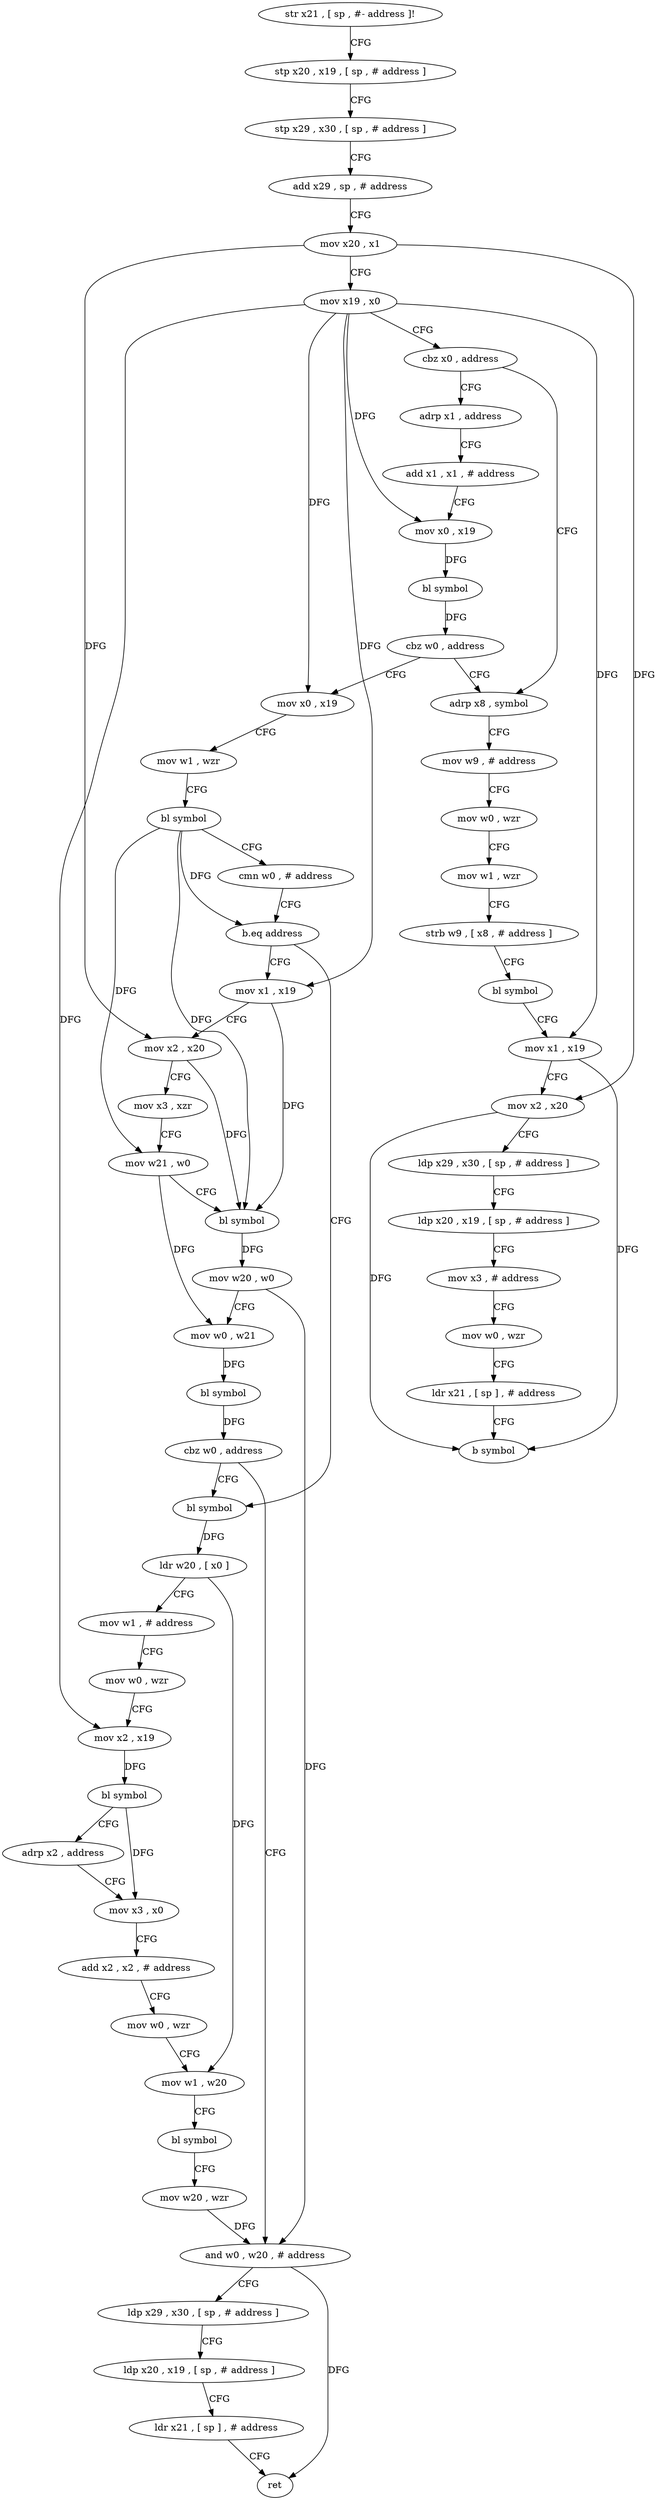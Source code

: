 digraph "func" {
"4204508" [label = "str x21 , [ sp , #- address ]!" ]
"4204512" [label = "stp x20 , x19 , [ sp , # address ]" ]
"4204516" [label = "stp x29 , x30 , [ sp , # address ]" ]
"4204520" [label = "add x29 , sp , # address" ]
"4204524" [label = "mov x20 , x1" ]
"4204528" [label = "mov x19 , x0" ]
"4204532" [label = "cbz x0 , address" ]
"4204684" [label = "adrp x8 , symbol" ]
"4204536" [label = "adrp x1 , address" ]
"4204688" [label = "mov w9 , # address" ]
"4204692" [label = "mov w0 , wzr" ]
"4204696" [label = "mov w1 , wzr" ]
"4204700" [label = "strb w9 , [ x8 , # address ]" ]
"4204704" [label = "bl symbol" ]
"4204708" [label = "mov x1 , x19" ]
"4204712" [label = "mov x2 , x20" ]
"4204716" [label = "ldp x29 , x30 , [ sp , # address ]" ]
"4204720" [label = "ldp x20 , x19 , [ sp , # address ]" ]
"4204724" [label = "mov x3 , # address" ]
"4204728" [label = "mov w0 , wzr" ]
"4204732" [label = "ldr x21 , [ sp ] , # address" ]
"4204736" [label = "b symbol" ]
"4204540" [label = "add x1 , x1 , # address" ]
"4204544" [label = "mov x0 , x19" ]
"4204548" [label = "bl symbol" ]
"4204552" [label = "cbz w0 , address" ]
"4204556" [label = "mov x0 , x19" ]
"4204560" [label = "mov w1 , wzr" ]
"4204564" [label = "bl symbol" ]
"4204568" [label = "cmn w0 , # address" ]
"4204572" [label = "b.eq address" ]
"4204612" [label = "bl symbol" ]
"4204576" [label = "mov x1 , x19" ]
"4204616" [label = "ldr w20 , [ x0 ]" ]
"4204620" [label = "mov w1 , # address" ]
"4204624" [label = "mov w0 , wzr" ]
"4204628" [label = "mov x2 , x19" ]
"4204632" [label = "bl symbol" ]
"4204636" [label = "adrp x2 , address" ]
"4204640" [label = "mov x3 , x0" ]
"4204644" [label = "add x2 , x2 , # address" ]
"4204648" [label = "mov w0 , wzr" ]
"4204652" [label = "mov w1 , w20" ]
"4204656" [label = "bl symbol" ]
"4204660" [label = "mov w20 , wzr" ]
"4204664" [label = "and w0 , w20 , # address" ]
"4204580" [label = "mov x2 , x20" ]
"4204584" [label = "mov x3 , xzr" ]
"4204588" [label = "mov w21 , w0" ]
"4204592" [label = "bl symbol" ]
"4204596" [label = "mov w20 , w0" ]
"4204600" [label = "mov w0 , w21" ]
"4204604" [label = "bl symbol" ]
"4204608" [label = "cbz w0 , address" ]
"4204668" [label = "ldp x29 , x30 , [ sp , # address ]" ]
"4204672" [label = "ldp x20 , x19 , [ sp , # address ]" ]
"4204676" [label = "ldr x21 , [ sp ] , # address" ]
"4204680" [label = "ret" ]
"4204508" -> "4204512" [ label = "CFG" ]
"4204512" -> "4204516" [ label = "CFG" ]
"4204516" -> "4204520" [ label = "CFG" ]
"4204520" -> "4204524" [ label = "CFG" ]
"4204524" -> "4204528" [ label = "CFG" ]
"4204524" -> "4204712" [ label = "DFG" ]
"4204524" -> "4204580" [ label = "DFG" ]
"4204528" -> "4204532" [ label = "CFG" ]
"4204528" -> "4204708" [ label = "DFG" ]
"4204528" -> "4204544" [ label = "DFG" ]
"4204528" -> "4204556" [ label = "DFG" ]
"4204528" -> "4204628" [ label = "DFG" ]
"4204528" -> "4204576" [ label = "DFG" ]
"4204532" -> "4204684" [ label = "CFG" ]
"4204532" -> "4204536" [ label = "CFG" ]
"4204684" -> "4204688" [ label = "CFG" ]
"4204536" -> "4204540" [ label = "CFG" ]
"4204688" -> "4204692" [ label = "CFG" ]
"4204692" -> "4204696" [ label = "CFG" ]
"4204696" -> "4204700" [ label = "CFG" ]
"4204700" -> "4204704" [ label = "CFG" ]
"4204704" -> "4204708" [ label = "CFG" ]
"4204708" -> "4204712" [ label = "CFG" ]
"4204708" -> "4204736" [ label = "DFG" ]
"4204712" -> "4204716" [ label = "CFG" ]
"4204712" -> "4204736" [ label = "DFG" ]
"4204716" -> "4204720" [ label = "CFG" ]
"4204720" -> "4204724" [ label = "CFG" ]
"4204724" -> "4204728" [ label = "CFG" ]
"4204728" -> "4204732" [ label = "CFG" ]
"4204732" -> "4204736" [ label = "CFG" ]
"4204540" -> "4204544" [ label = "CFG" ]
"4204544" -> "4204548" [ label = "DFG" ]
"4204548" -> "4204552" [ label = "DFG" ]
"4204552" -> "4204684" [ label = "CFG" ]
"4204552" -> "4204556" [ label = "CFG" ]
"4204556" -> "4204560" [ label = "CFG" ]
"4204560" -> "4204564" [ label = "CFG" ]
"4204564" -> "4204568" [ label = "CFG" ]
"4204564" -> "4204572" [ label = "DFG" ]
"4204564" -> "4204588" [ label = "DFG" ]
"4204564" -> "4204592" [ label = "DFG" ]
"4204568" -> "4204572" [ label = "CFG" ]
"4204572" -> "4204612" [ label = "CFG" ]
"4204572" -> "4204576" [ label = "CFG" ]
"4204612" -> "4204616" [ label = "DFG" ]
"4204576" -> "4204580" [ label = "CFG" ]
"4204576" -> "4204592" [ label = "DFG" ]
"4204616" -> "4204620" [ label = "CFG" ]
"4204616" -> "4204652" [ label = "DFG" ]
"4204620" -> "4204624" [ label = "CFG" ]
"4204624" -> "4204628" [ label = "CFG" ]
"4204628" -> "4204632" [ label = "DFG" ]
"4204632" -> "4204636" [ label = "CFG" ]
"4204632" -> "4204640" [ label = "DFG" ]
"4204636" -> "4204640" [ label = "CFG" ]
"4204640" -> "4204644" [ label = "CFG" ]
"4204644" -> "4204648" [ label = "CFG" ]
"4204648" -> "4204652" [ label = "CFG" ]
"4204652" -> "4204656" [ label = "CFG" ]
"4204656" -> "4204660" [ label = "CFG" ]
"4204660" -> "4204664" [ label = "DFG" ]
"4204664" -> "4204668" [ label = "CFG" ]
"4204664" -> "4204680" [ label = "DFG" ]
"4204580" -> "4204584" [ label = "CFG" ]
"4204580" -> "4204592" [ label = "DFG" ]
"4204584" -> "4204588" [ label = "CFG" ]
"4204588" -> "4204592" [ label = "CFG" ]
"4204588" -> "4204600" [ label = "DFG" ]
"4204592" -> "4204596" [ label = "DFG" ]
"4204596" -> "4204600" [ label = "CFG" ]
"4204596" -> "4204664" [ label = "DFG" ]
"4204600" -> "4204604" [ label = "DFG" ]
"4204604" -> "4204608" [ label = "DFG" ]
"4204608" -> "4204664" [ label = "CFG" ]
"4204608" -> "4204612" [ label = "CFG" ]
"4204668" -> "4204672" [ label = "CFG" ]
"4204672" -> "4204676" [ label = "CFG" ]
"4204676" -> "4204680" [ label = "CFG" ]
}
